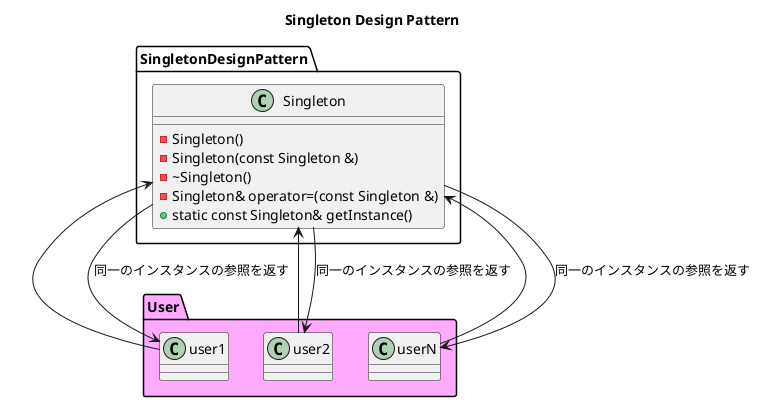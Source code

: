 @startuml{singleton.pu}
title Singleton Design Pattern

package User #FFAAFF
{
    class user1
    class user2
    class userN
}

package SingletonDesignPattern
{
    class Singleton
    {
        - Singleton()
        - Singleton(const Singleton &)
        - ~Singleton()
        - Singleton& operator=(const Singleton &)
        + static const Singleton& getInstance()
    }
}

Singleton <-- user1
Singleton <-- user2
Singleton <-- userN

Singleton --> user1 : 同一のインスタンスの参照を返す
Singleton --> user2 : 同一のインスタンスの参照を返す
Singleton --> userN : 同一のインスタンスの参照を返す

@enduml
